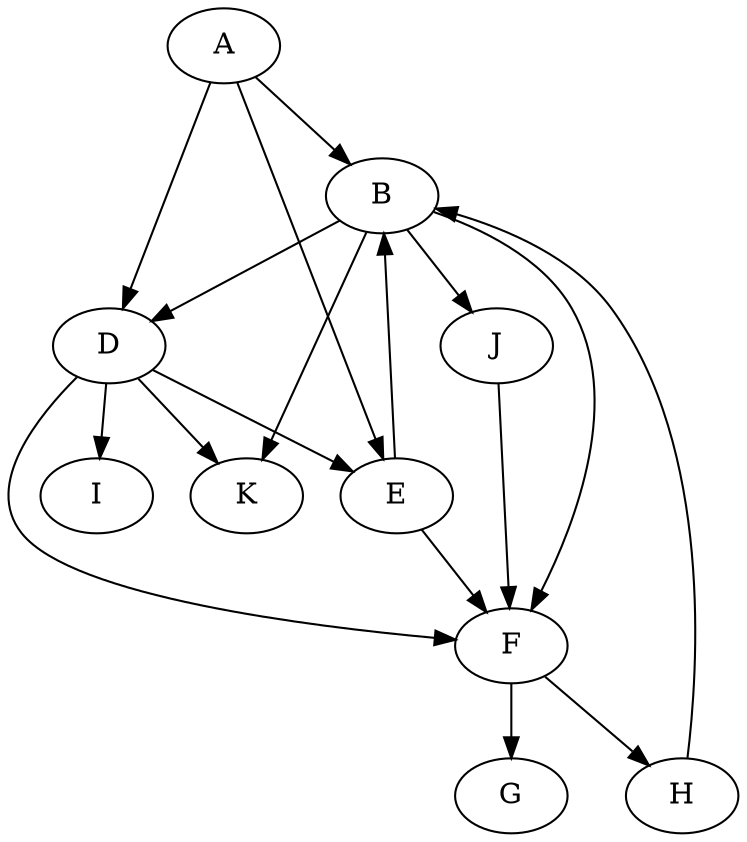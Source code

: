 digraph {
	A -> B; 
	A -> D; 
	B -> D; 
	D -> E; 
	E -> F -> G; 
	A -> E; 
	F -> H; 
	B -> F; 
	H -> B; 
	D -> I; 
	E -> B; 
	B -> J; 
	J -> F; 
	D -> F; 
	B -> K; 
	D -> K; 
}
